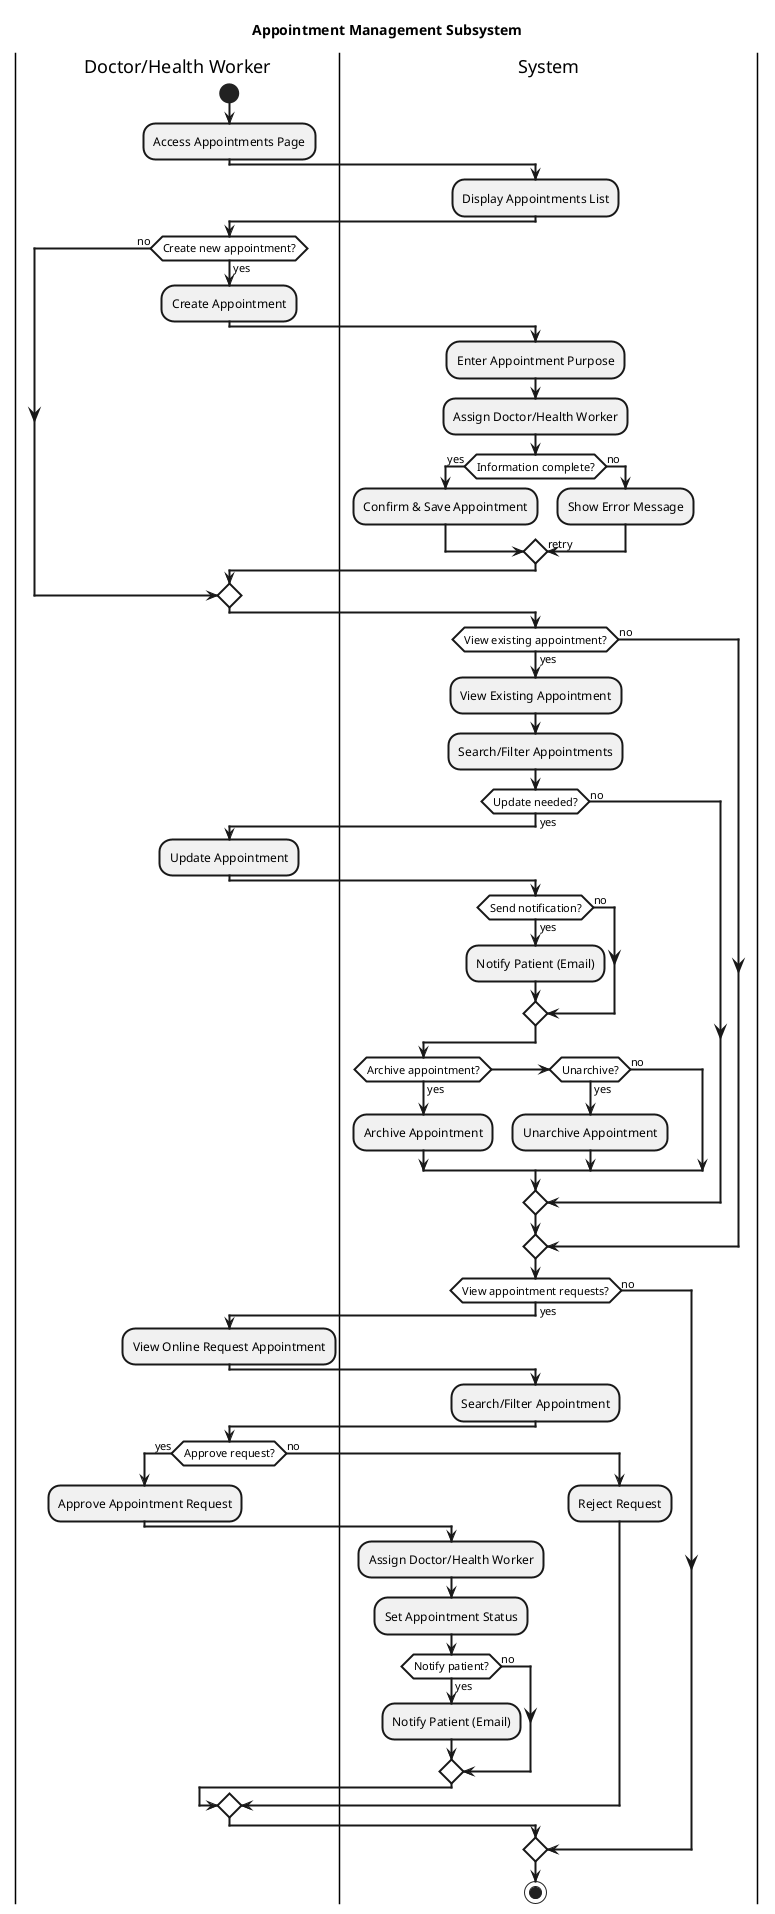 @startuml
skinparam defaultTextAlignment center
skinparam ArrowThickness 2
skinparam ActivityBorderThickness 2
skinparam ActivityDiamondBackgroundColor white
skinparam ActivityDiamondBorderThickness 2

title Appointment Management Subsystem

|Doctor/Health Worker|
start
:Access Appointments Page;

|System|
:Display Appointments List;

|Doctor/Health Worker|
if (Create new appointment?) then (yes)
  :Create Appointment;
  
  |System|
  :Enter Appointment Purpose;
  :Assign Doctor/Health Worker;
  
  if (Information complete?) then (yes)
    :Confirm & Save Appointment;
  else (no)
    :Show Error Message;
    ->retry;
  endif
else (no)
endif

if (View existing appointment?) then (yes)
  :View Existing Appointment;
  
  |System|
  :Search/Filter Appointments;
  
  if (Update needed?) then (yes)
    |Doctor/Health Worker|
    :Update Appointment;
    
    |System|
    if (Send notification?) then (yes)
      :Notify Patient (Email);
    else (no)
    endif
    
    if (Archive appointment?) then (yes)
      :Archive Appointment;
    else if (Unarchive?) then (yes)
      :Unarchive Appointment;
    else (no)
    endif
  else (no)
  endif
else (no)
endif

if (View appointment requests?) then (yes)
  |Doctor/Health Worker|
  :View Online Request Appointment;
  
  |System|
  :Search/Filter Appointment;
  
  |Doctor/Health Worker|
  if (Approve request?) then (yes)
    :Approve Appointment Request;
    
    |System|
    :Assign Doctor/Health Worker;
    :Set Appointment Status;
    
    if (Notify patient?) then (yes)
      :Notify Patient (Email);
    else (no)
    endif
  else (no)
    :Reject Request;
  endif
else (no)
endif

stop

@enduml 